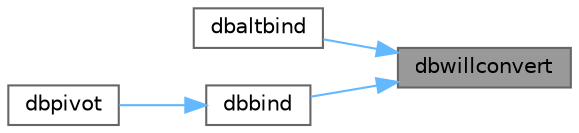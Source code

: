digraph "dbwillconvert"
{
 // LATEX_PDF_SIZE
  bgcolor="transparent";
  edge [fontname=Helvetica,fontsize=10,labelfontname=Helvetica,labelfontsize=10];
  node [fontname=Helvetica,fontsize=10,shape=box,height=0.2,width=0.4];
  rankdir="RL";
  Node1 [id="Node000001",label="dbwillconvert",height=0.2,width=0.4,color="gray40", fillcolor="grey60", style="filled", fontcolor="black",tooltip="Test whether or not a datatype can be converted to another datatype."];
  Node1 -> Node2 [id="edge1_Node000001_Node000002",dir="back",color="steelblue1",style="solid",tooltip=" "];
  Node2 [id="Node000002",label="dbaltbind",height=0.2,width=0.4,color="grey40", fillcolor="white", style="filled",URL="$a00575.html#gafefd17e15b22adda84366c817178dd7d",tooltip="Bind a compute column to a program variable."];
  Node1 -> Node3 [id="edge2_Node000001_Node000003",dir="back",color="steelblue1",style="solid",tooltip=" "];
  Node3 [id="Node000003",label="dbbind",height=0.2,width=0.4,color="grey40", fillcolor="white", style="filled",URL="$a00575.html#ga873bc0f4663165e711655ade1dfae795",tooltip="Tie a host variable to a resultset column."];
  Node3 -> Node4 [id="edge3_Node000003_Node000004",dir="back",color="steelblue1",style="solid",tooltip=" "];
  Node4 [id="Node000004",label="dbpivot",height=0.2,width=0.4,color="grey40", fillcolor="white", style="filled",URL="$a00086.html#af8ada101cd189eff87b3533cbeaaa23b",tooltip="Pivot the rows, creating a new resultset."];
}
